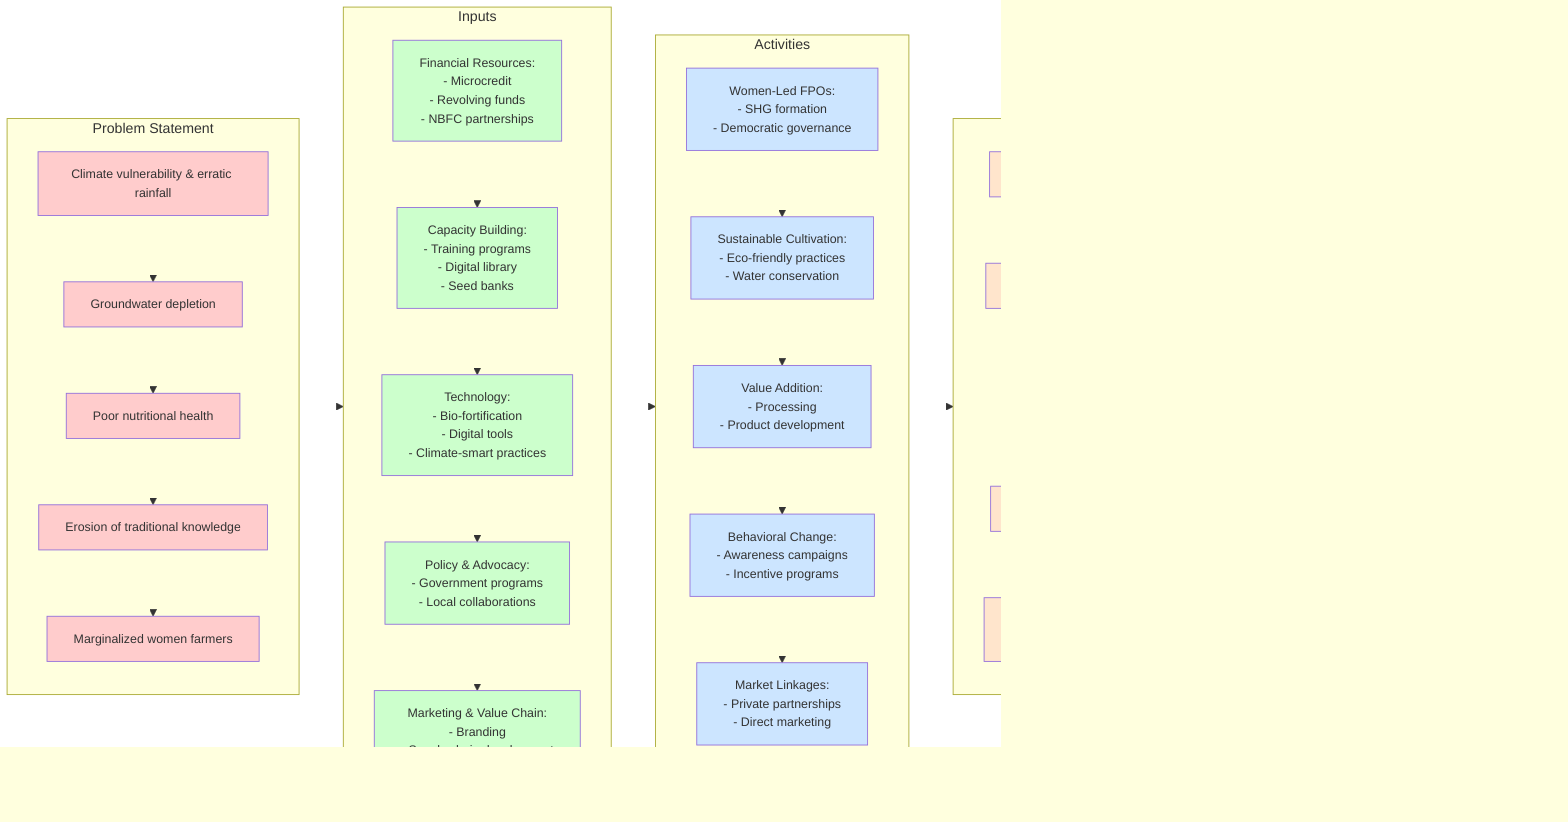 flowchart LR
    subgraph Problems["Problem Statement"]
        direction TB
        P1["Climate vulnerability & erratic rainfall"] --> P2["Groundwater depletion"] --> P3["Poor nutritional health"] --> P4["Erosion of traditional knowledge"] --> P5["Marginalized women farmers"]
    end

    subgraph Inputs["Inputs"]
        direction TB
        I1["Financial Resources:<br/>- Microcredit<br/>- Revolving funds<br/>- NBFC partnerships"] --> I2["Capacity Building:<br/>- Training programs<br/>- Digital library<br/>- Seed banks"] --> I3["Technology:<br/>- Bio-fortification<br/>- Digital tools<br/>- Climate-smart practices"] --> I4["Policy & Advocacy:<br/>- Government programs<br/>- Local collaborations"] --> I5["Marketing & Value Chain:<br/>- Branding<br/>- Supply chain development"]
    end

    subgraph Activities["Activities"]
        direction TB
        A1["Women-Led FPOs:<br/>- SHG formation<br/>- Democratic governance"] --> A2["Sustainable Cultivation:<br/>- Eco-friendly practices<br/>- Water conservation"] --> A3["Value Addition:<br/>- Processing<br/>- Product development"] --> A4["Behavioral Change:<br/>- Awareness campaigns<br/>- Incentive programs"] --> A5["Market Linkages:<br/>- Private partnerships<br/>- Direct marketing"]
    end

    subgraph Outputs["Outputs"]
        direction TB
        O1["Sustainable FPOs established"] --> O2["Increased millet cultivation area"] --> O3["Market access improved"] --> O4["Knowledge repository created"] --> O5["Women's participation enhanced"]
    end

    subgraph Outcomes["Outcomes & Impact"]
        direction TB
        ST["Short-Term:<br/>- Increased adoption<br/>- Improved incomes<br/>- Greater awareness"] --> MT["Medium-Term:<br/>- Improved soil health<br/>- Reduced water stress<br/>- Better nutrition"] --> LT["Long-Term:<br/>- Climate resilience<br/>- Women's empowerment<br/>- Scalable model"] --> IM["Ultimate Impact:<br/>- SDGs Progress<br/>- Climate Adaptation<br/>- Biodiversity<br/>- Social upliftment"]
    end

    Problems --> Inputs
    Inputs --> Activities
    Activities --> Outputs
    Outputs --> Outcomes

    classDef problemNode fill:#ffcccc,font-size:14px
    classDef inputNode fill:#ccffcc,font-size:14px
    classDef activityNode fill:#cce5ff,font-size:14px
    classDef outputNode fill:#ffe5cc,font-size:14px
    classDef outcomeNode fill:#e5ccff,font-size:14px

    class P1,P2,P3,P4,P5 problemNode
    class I1,I2,I3,I4,I5 inputNode
    class A1,A2,A3,A4,A5 activityNode
    class O1,O2,O3,O4,O5 outputNode
    class ST,MT,LT,IM outcomeNode

    linkStyle default stroke-width:0px